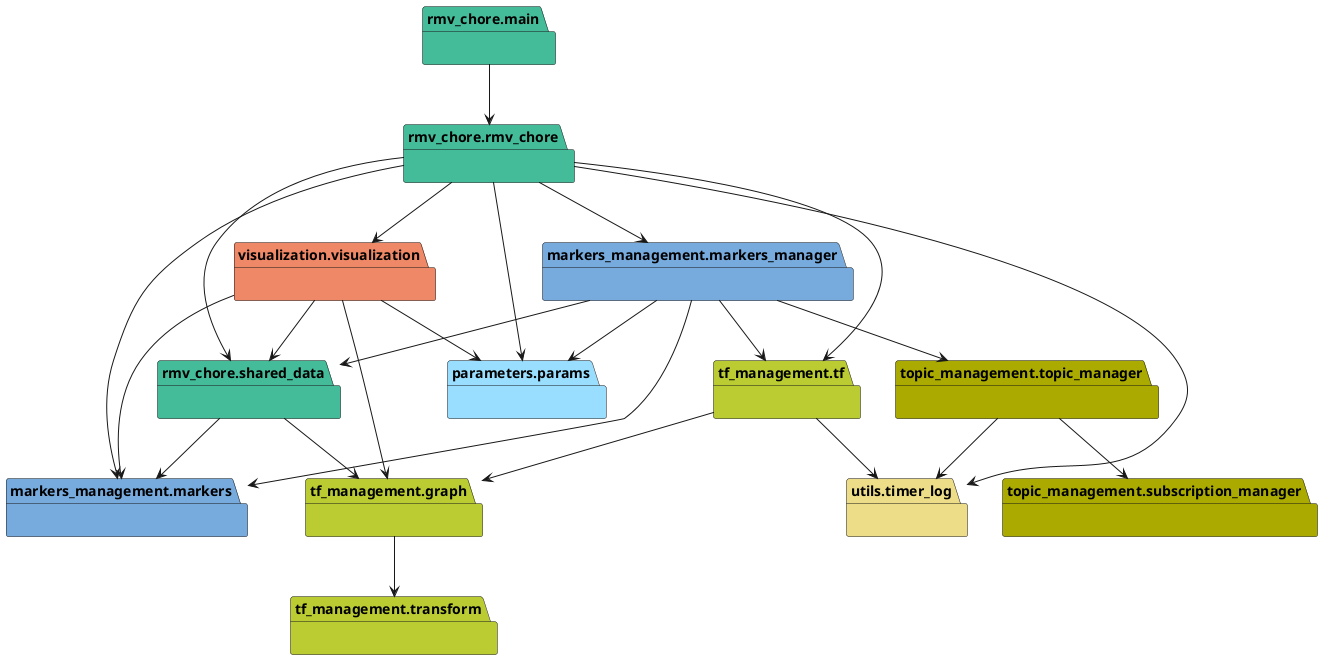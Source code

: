 @startuml packages
set namespaceSeparator none
package "markers_management.markers" as markers_management.markers #77AADD {
}
package "markers_management.markers_manager" as markers_management.markers_manager #77AADD {
}
package "parameters.params" as parameters.params #99DDFF {
}
package "rmv_chore.main" as rmv_chore.main #44BB99 {
}
package "rmv_chore.rmv_chore" as rmv_chore.rmv_chore #44BB99 {
}
package "rmv_chore.shared_data" as rmv_chore.shared_data #44BB99 {
}
package "tf_management.graph" as tf_management.graph #BBCC33 {
}
package "tf_management.tf" as tf_management.tf #BBCC33 {
}
package "tf_management.transform" as tf_management.transform #BBCC33 {
}
package "topic_management.subscription_manager" as topic_management.subscription_manager #AAAA00 {
}
package "topic_management.topic_manager" as topic_management.topic_manager #AAAA00 {
}
package "utils.timer_log" as utils.timer_log #EEDD88 {
}
package "visualization.visualization" as visualization.visualization #EE8866 {
}
markers_management.markers_manager --> markers_management.markers
markers_management.markers_manager --> parameters.params
markers_management.markers_manager --> rmv_chore.shared_data
markers_management.markers_manager --> tf_management.tf
markers_management.markers_manager --> topic_management.topic_manager
rmv_chore.main --> rmv_chore.rmv_chore
rmv_chore.rmv_chore --> markers_management.markers
rmv_chore.rmv_chore --> markers_management.markers_manager
rmv_chore.rmv_chore --> parameters.params
rmv_chore.rmv_chore --> rmv_chore.shared_data
rmv_chore.rmv_chore --> tf_management.tf
rmv_chore.rmv_chore --> utils.timer_log
rmv_chore.rmv_chore --> visualization.visualization
rmv_chore.shared_data --> markers_management.markers
rmv_chore.shared_data --> tf_management.graph
tf_management.graph --> tf_management.transform
tf_management.tf --> tf_management.graph
tf_management.tf --> utils.timer_log
topic_management.topic_manager --> topic_management.subscription_manager
topic_management.topic_manager --> utils.timer_log
visualization.visualization --> markers_management.markers
visualization.visualization --> parameters.params
visualization.visualization --> rmv_chore.shared_data
visualization.visualization --> tf_management.graph
@enduml
